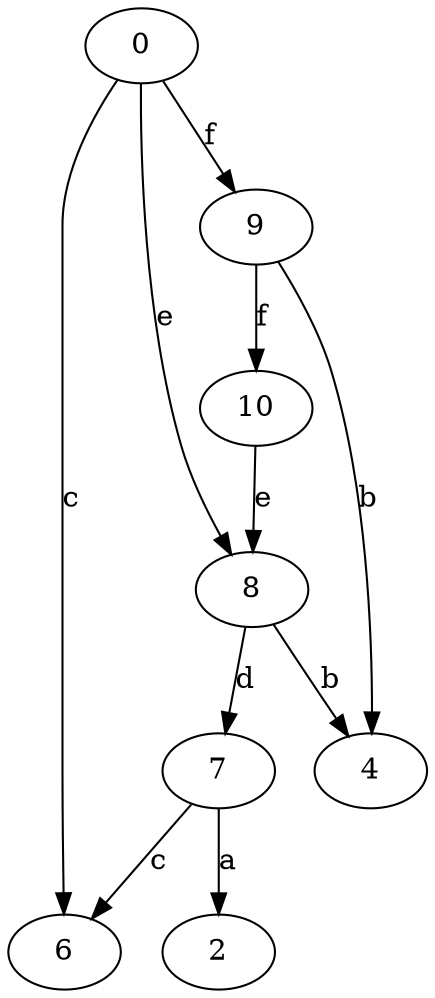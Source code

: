 strict digraph  {
0;
2;
4;
6;
7;
8;
9;
10;
0 -> 6  [label=c];
0 -> 8  [label=e];
0 -> 9  [label=f];
7 -> 2  [label=a];
7 -> 6  [label=c];
8 -> 4  [label=b];
8 -> 7  [label=d];
9 -> 4  [label=b];
9 -> 10  [label=f];
10 -> 8  [label=e];
}
